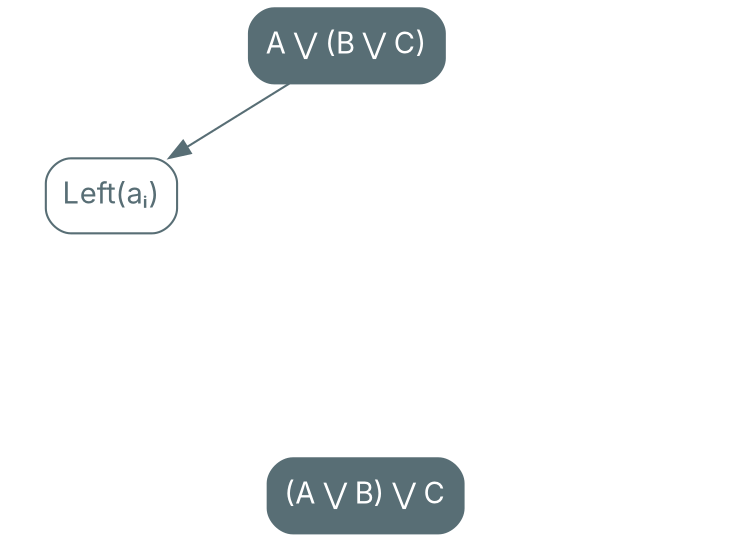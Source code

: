 digraph {
    bgcolor=transparent

    // Default theme: enabled
    node[shape="rectangle" style="rounded,filled" color="#586E75" fillcolor="#586E75" fontcolor="#ffffff" fontname="Inter,Arial"]
    edge [color="#586E75" fontcolor="#000000" fontname="Inter,Arial" fontsize=11]

    LeftAssoc[label="A ⋁ (B ⋁ C)"]
    LeftA[label="Left(aᵢ)" fillcolor="#ffffff" fontcolor="#586E75"]
    RightLeftB[label="Right(Left(bⱼ))" fillcolor="#ffffff" fontcolor="#586E75" style=invis]
    RightRightC[label="Right(Right(cₖ))" fillcolor="#ffffff" fontcolor="#586E75" style=invis]

    LeftAssoc -> LeftA
    LeftAssoc -> RightLeftB[style=invis]
    LeftAssoc -> RightRightC[style=invis]

    RightAssoc[label="(A ⋁ B) ⋁ C"]
    LeftLeftA[label="Left(Left(aᵢ))" fillcolor="#ffffff" fontcolor="#586E75" style=invis]
    LeftRightB[label="Left(Right(bⱼ))" fillcolor="#ffffff" fontcolor="#586E75" style=invis]
    RightC[label="Right(cₖ)" fillcolor="#ffffff" fontcolor="#586E75" style=invis]

    LeftLeftA -> RightAssoc[dir=back style=invis]
    LeftRightB -> RightAssoc[dir=back style=invis]
    RightC -> RightAssoc[dir=back style=invis]

    LeftA -> LeftLeftA[style=invis]
    RightLeftB -> LeftRightB[style=invis]
    RightRightC -> RightC[style=invis]
    LeftLeftA -> LeftA[style=invis]
    LeftRightB -> RightLeftB[style=invis]
    RightC -> RightRightC[style=invis]
}
